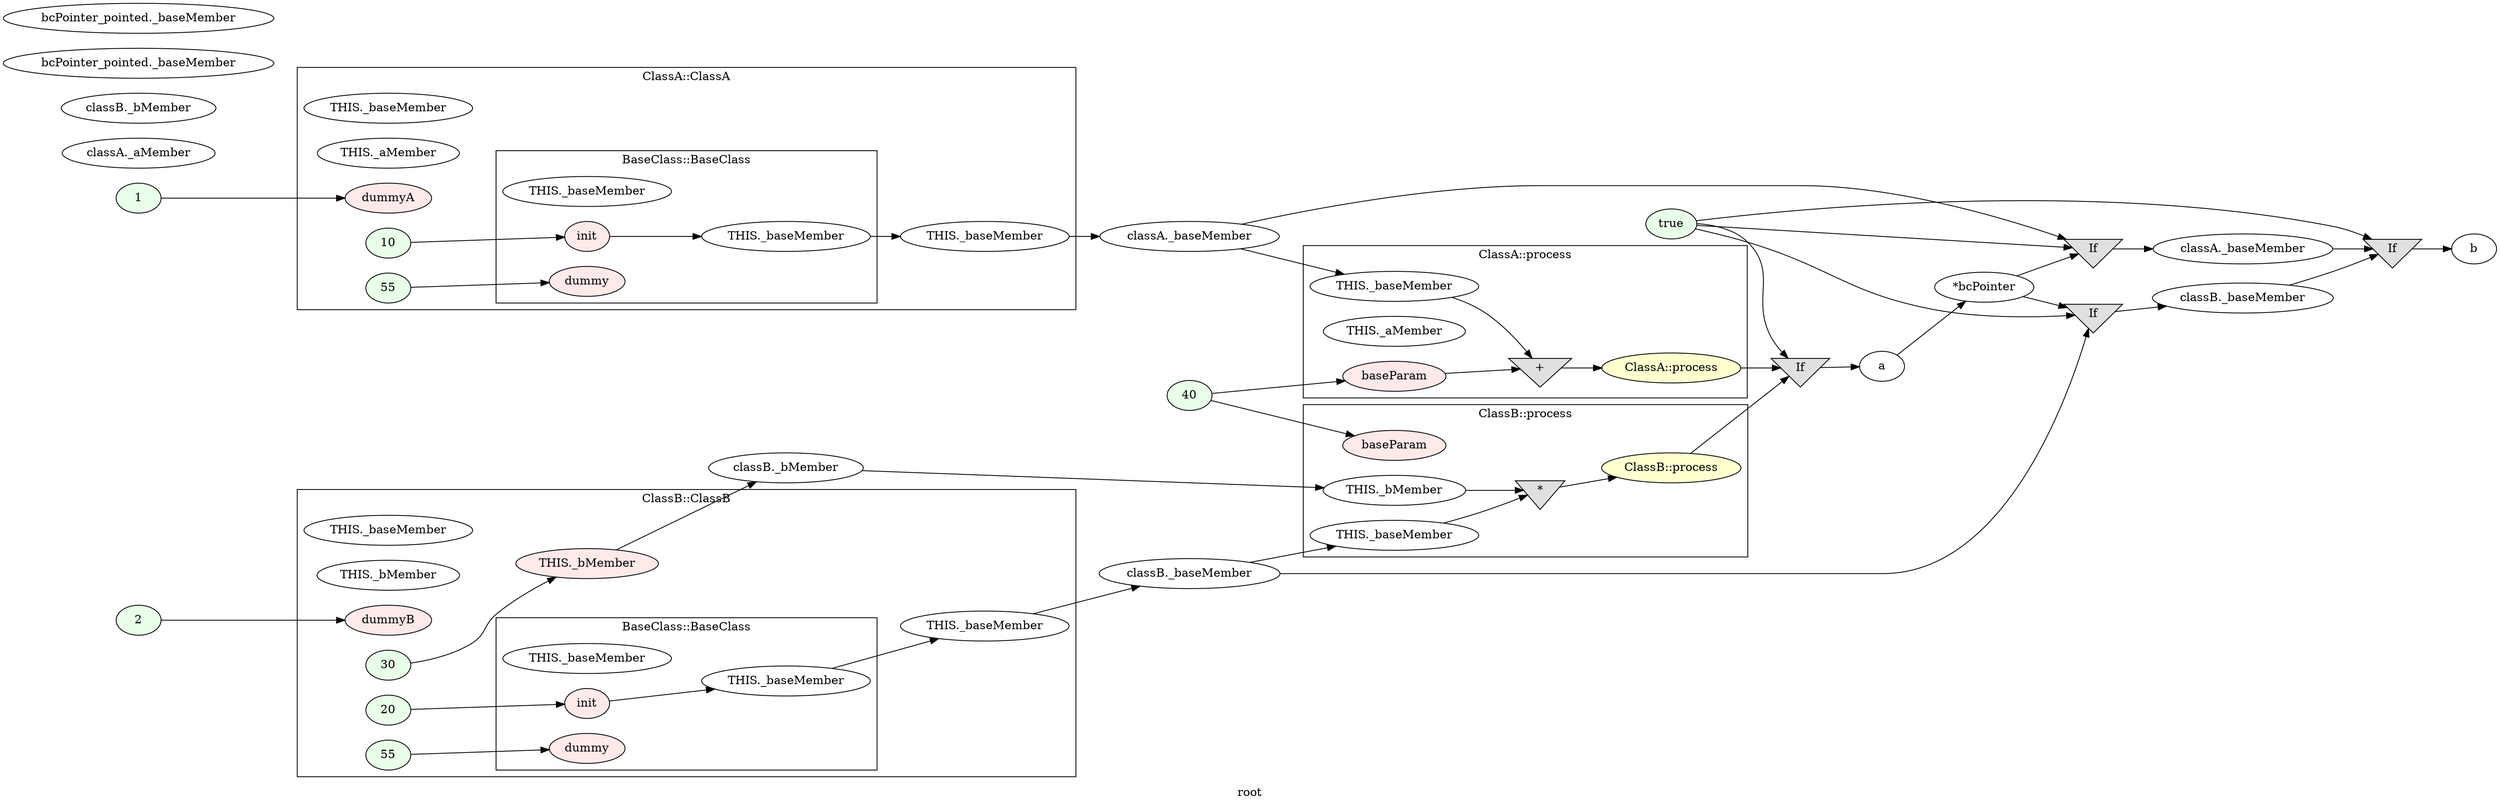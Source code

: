 digraph G
{
rankdir=LR;
label = "root";
	node_000039 [ label = "1", style=filled, fillcolor="#E9FFE9", startingline=46 ]
	node_000040 [ label = "classA._aMember", startingline=46 ]
	node_000051 [ label = "classA._baseMember", startingline=46 ]
	node_000052 [ label = "2", style=filled, fillcolor="#E9FFE9", startingline=47 ]
	node_000053 [ label = "classB._bMember", startingline=47 ]
	node_000066 [ label = "classB._bMember", startingline=47 ]
	node_000067 [ label = "classB._baseMember", startingline=47 ]
	node_000068 [ label = "bcPointer_pointed._baseMember", startingline=51 ]
	node_000071 [ label = "bcPointer_pointed._baseMember", startingline=55 ]
	node_000074 [ label = "true", style=filled, fillcolor="#E9FFE9", startingline=55 ]
	node_000075 [ label = "40", style=filled, fillcolor="#E9FFE9", startingline=58 ]
	node_000086 [ label = "If", shape=invtriangle, style=filled, fillcolor="#E0E0E0", startingline=58 ]
	node_000087 [ label = "a", startingline=58 ]
	node_000088 [ label = "*bcPointer", startingline=59 ]
	node_000089 [ label = "If", shape=invtriangle, style=filled, fillcolor="#E0E0E0", startingline=59 ]
	node_000090 [ label = "classA._baseMember", startingline=59 ]
	node_000091 [ label = "If", shape=invtriangle, style=filled, fillcolor="#E0E0E0", startingline=59 ]
	node_000092 [ label = "classB._baseMember", startingline=59 ]
	node_000093 [ label = "If", shape=invtriangle, style=filled, fillcolor="#E0E0E0", startingline=60 ]
	node_000094 [ label = "b", startingline=60 ]
subgraph cluster_1 {
label = "ClassA::ClassA";
parent = "G";
startingline = 46;
	node_000041 [ label = "THIS._baseMember", startingline=20 ]
	node_000042 [ label = "THIS._aMember", startingline=20 ]
	node_000043 [ label = "dummyA", style=filled, fillcolor="#FFE9E9", startingline=20 ]
	node_000044 [ label = "10", style=filled, fillcolor="#E9FFE9", startingline=20 ]
	node_000045 [ label = "55", style=filled, fillcolor="#E9FFE9", startingline=20 ]
	node_000046 [ label = "THIS._baseMember", startingline=20 ]
subgraph cluster_2 {
label = "BaseClass::BaseClass";
parent = "cluster_1";
startingline = 46;
	node_000047 [ label = "THIS._baseMember", startingline=7 ]
	node_000048 [ label = "init", style=filled, fillcolor="#FFE9E9", startingline=7 ]
	node_000049 [ label = "dummy", style=filled, fillcolor="#FFE9E9", startingline=7 ]
	node_000050 [ label = "THIS._baseMember", startingline=9 ]
}
}
subgraph cluster_3 {
label = "ClassB::ClassB";
parent = "G";
startingline = 47;
	node_000054 [ label = "THIS._baseMember", startingline=34 ]
	node_000055 [ label = "THIS._bMember", startingline=34 ]
	node_000056 [ label = "dummyB", style=filled, fillcolor="#FFE9E9", startingline=34 ]
	node_000057 [ label = "20", style=filled, fillcolor="#E9FFE9", startingline=34 ]
	node_000058 [ label = "55", style=filled, fillcolor="#E9FFE9", startingline=34 ]
	node_000059 [ label = "THIS._baseMember", startingline=34 ]
	node_000060 [ label = "30", style=filled, fillcolor="#E9FFE9", startingline=34 ]
	node_000061 [ label = "THIS._bMember", style=filled, fillcolor="#FFE9E9", startingline=34 ]
subgraph cluster_4 {
label = "BaseClass::BaseClass";
parent = "cluster_3";
startingline = 47;
	node_000062 [ label = "THIS._baseMember", startingline=7 ]
	node_000063 [ label = "init", style=filled, fillcolor="#FFE9E9", startingline=7 ]
	node_000064 [ label = "dummy", style=filled, fillcolor="#FFE9E9", startingline=7 ]
	node_000065 [ label = "THIS._baseMember", startingline=9 ]
}
}
subgraph cluster_5 {
label = "ClassA::process";
parent = "G";
startingline = 58;
	node_000076 [ label = "THIS._baseMember", startingline=23 ]
	node_000077 [ label = "THIS._aMember", startingline=23 ]
	node_000078 [ label = "baseParam", style=filled, fillcolor="#FFE9E9", startingline=23 ]
	node_000079 [ label = "+", shape=invtriangle, style=filled, fillcolor="#E0E0E0", startingline=25 ]
	node_000080 [ label = "ClassA::process", style=filled, fillcolor="#FFFFD0", startingline=25 ]
}
subgraph cluster_6 {
label = "ClassB::process";
parent = "G";
startingline = 58;
	node_000081 [ label = "THIS._baseMember", startingline=37 ]
	node_000082 [ label = "THIS._bMember", startingline=37 ]
	node_000083 [ label = "baseParam", style=filled, fillcolor="#FFE9E9", startingline=37 ]
	node_000084 [ label = "*", shape=invtriangle, style=filled, fillcolor="#E0E0E0", startingline=39 ]
	node_000085 [ label = "ClassB::process", style=filled, fillcolor="#FFFFD0", startingline=39 ]
}
	node_000039 -> node_000043
	node_000051 -> node_000076
	node_000051 -> node_000089
	node_000052 -> node_000056
	node_000066 -> node_000082
	node_000067 -> node_000081
	node_000067 -> node_000091
	node_000074 -> node_000086
	node_000074 -> node_000089
	node_000074 -> node_000091
	node_000074 -> node_000093
	node_000075 -> node_000078
	node_000075 -> node_000083
	node_000086 -> node_000087
	node_000087 -> node_000088
	node_000088 -> node_000089
	node_000088 -> node_000091
	node_000089 -> node_000090
	node_000090 -> node_000093
	node_000091 -> node_000092
	node_000092 -> node_000093
	node_000093 -> node_000094
	node_000044 -> node_000048
	node_000045 -> node_000049
	node_000046 -> node_000051
	node_000048 -> node_000050
	node_000050 -> node_000046
	node_000057 -> node_000063
	node_000058 -> node_000064
	node_000059 -> node_000067
	node_000060 -> node_000061
	node_000061 -> node_000066
	node_000063 -> node_000065
	node_000065 -> node_000059
	node_000076 -> node_000079
	node_000078 -> node_000079
	node_000079 -> node_000080
	node_000080 -> node_000086
	node_000081 -> node_000084
	node_000082 -> node_000084
	node_000084 -> node_000085
	node_000085 -> node_000086
}

